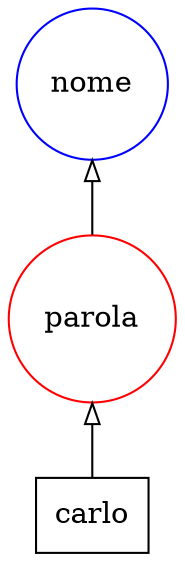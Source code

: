 digraph {
   rankdir=BT;
   edge [arrowhead=empty];

   subgraph {
      rank="source";
      edge [arrowhead=normal];
      node [shape=box];
      t25 [label="carlo"];
   }

   subgraph {
      rank="same";
      node [color=red,shape=circle];
      tag17 [label=parola]; 
   }

   subgraph {
      rank="same";
      node [color=blue,shape=circle];
      tag213 [label=nome]; 
   }

   subgraph {
      rank="same";
      node [color=green,shape=circle];
   }

   subgraph {
      rank="same";
      node [color=orange,shape=circle];
   }
   tag17 -> tag213;
   t25 -> tag17;
}